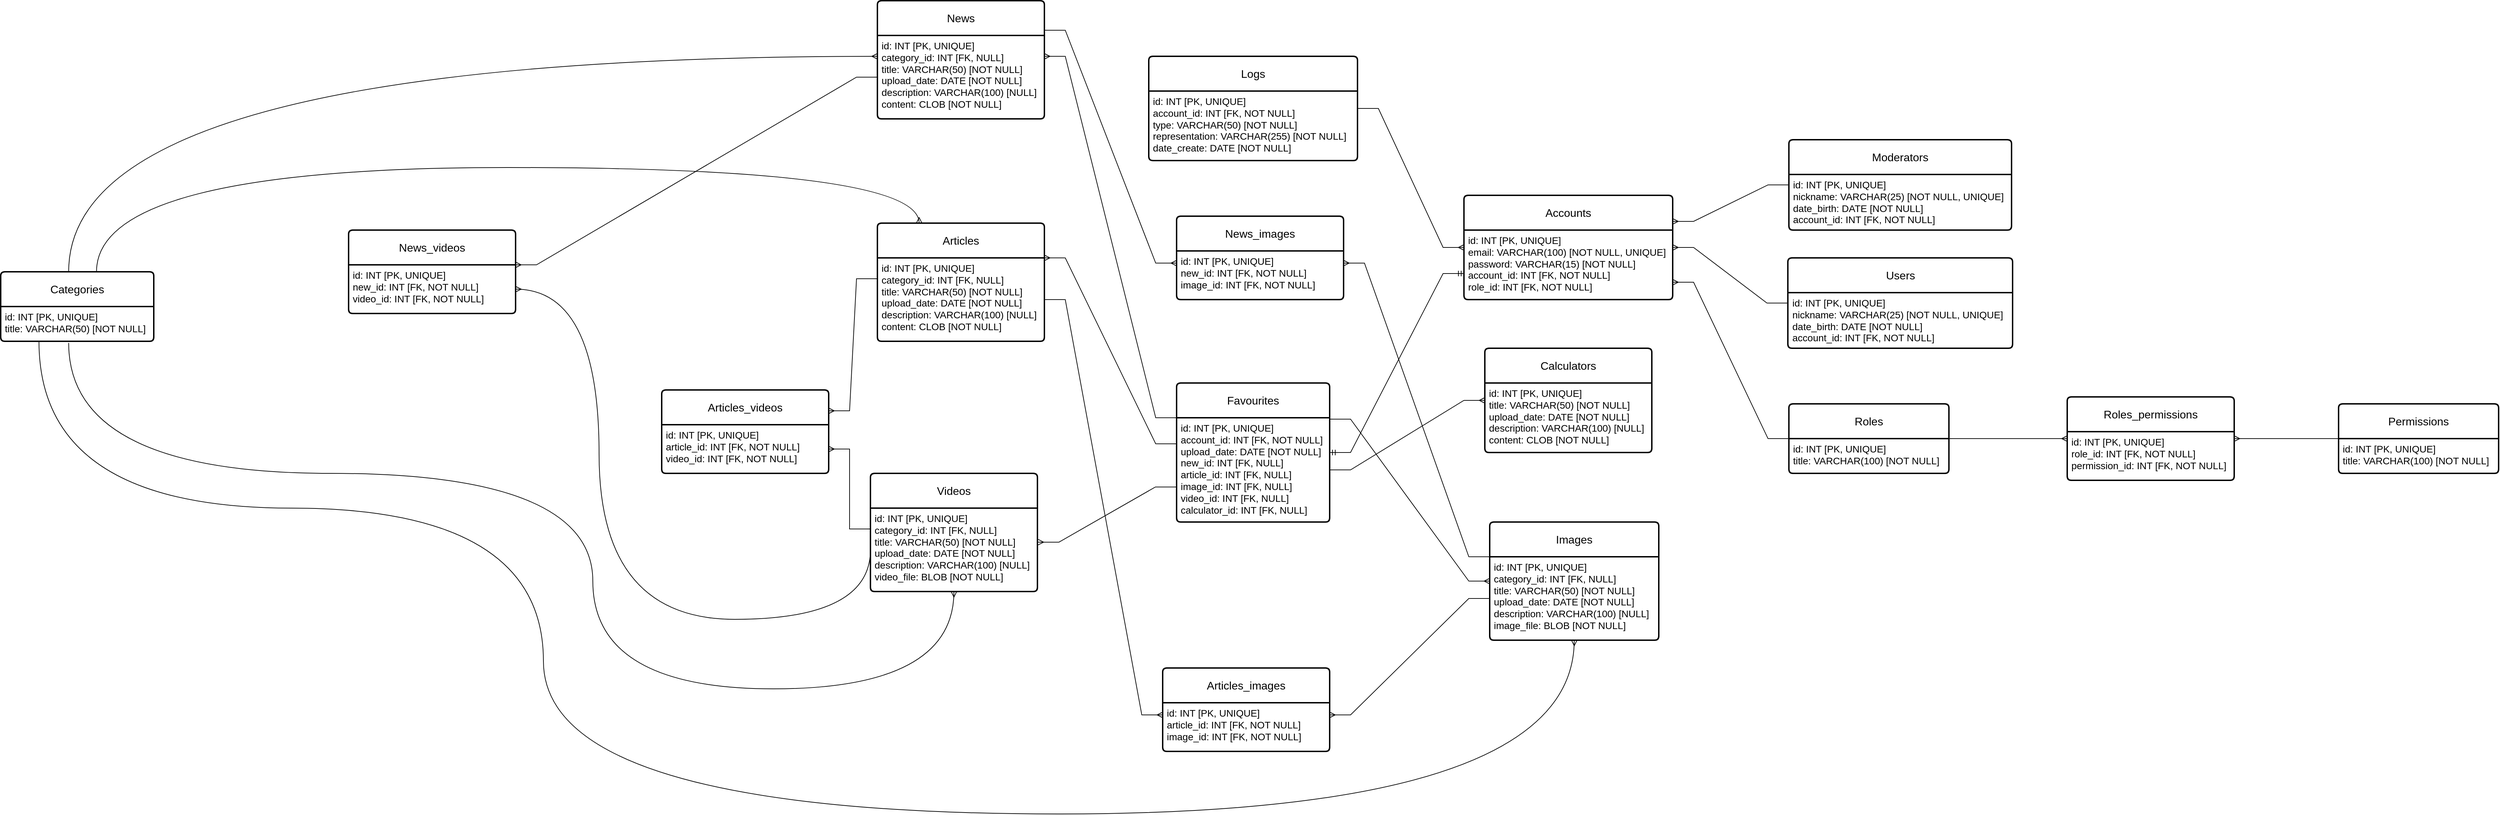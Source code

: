 <mxfile version="22.0.4" type="device">
  <diagram name="Страница — 1" id="PsCO5aKUqOILO00XPxZj">
    <mxGraphModel dx="3999" dy="1044" grid="1" gridSize="10" guides="1" tooltips="1" connect="1" arrows="1" fold="1" page="1" pageScale="1" pageWidth="827" pageHeight="1169" math="0" shadow="0">
      <root>
        <mxCell id="0" />
        <mxCell id="1" parent="0" />
        <mxCell id="oZD-xSz8pJNhGRxbrhzZ-47" value="&lt;font style=&quot;font-size: 16px;&quot;&gt;Categories&lt;/font&gt;" style="swimlane;childLayout=stackLayout;horizontal=1;startSize=50;horizontalStack=0;rounded=1;fontSize=14;fontStyle=0;strokeWidth=2;resizeParent=0;resizeLast=1;shadow=0;dashed=0;align=center;arcSize=4;whiteSpace=wrap;html=1;" vertex="1" parent="1">
          <mxGeometry x="-1580" y="900" width="220" height="100" as="geometry" />
        </mxCell>
        <mxCell id="oZD-xSz8pJNhGRxbrhzZ-48" value="&lt;font style=&quot;font-size: 14px;&quot;&gt;&lt;font style=&quot;&quot;&gt;id: INT [PK, UNIQUE]&lt;br&gt;&lt;/font&gt;title: VARCHAR(50) [NOT NULL]&lt;br&gt;&lt;/font&gt;" style="align=left;strokeColor=none;fillColor=none;spacingLeft=4;fontSize=12;verticalAlign=top;resizable=0;rotatable=0;part=1;html=1;" vertex="1" parent="oZD-xSz8pJNhGRxbrhzZ-47">
          <mxGeometry y="50" width="220" height="50" as="geometry" />
        </mxCell>
        <mxCell id="oZD-xSz8pJNhGRxbrhzZ-49" value="&lt;font style=&quot;font-size: 16px;&quot;&gt;Users&lt;/font&gt;" style="swimlane;childLayout=stackLayout;horizontal=1;startSize=50;horizontalStack=0;rounded=1;fontSize=14;fontStyle=0;strokeWidth=2;resizeParent=0;resizeLast=1;shadow=0;dashed=0;align=center;arcSize=4;whiteSpace=wrap;html=1;" vertex="1" parent="1">
          <mxGeometry x="988.5" y="880" width="323" height="130" as="geometry" />
        </mxCell>
        <mxCell id="oZD-xSz8pJNhGRxbrhzZ-50" value="&lt;font style=&quot;font-size: 14px;&quot;&gt;id: INT [PK, UNIQUE]&lt;br&gt;nickname: VARCHAR(25) [NOT NULL, UNIQUE]&lt;br&gt;date_birth: DATE [NOT NULL]&lt;br&gt;account_id: INT [FK, NOT NULL]&lt;/font&gt;" style="align=left;strokeColor=none;fillColor=none;spacingLeft=4;fontSize=12;verticalAlign=top;resizable=0;rotatable=0;part=1;html=1;" vertex="1" parent="oZD-xSz8pJNhGRxbrhzZ-49">
          <mxGeometry y="50" width="323" height="80" as="geometry" />
        </mxCell>
        <mxCell id="oZD-xSz8pJNhGRxbrhzZ-51" value="&lt;font style=&quot;font-size: 16px;&quot;&gt;Moderators&lt;/font&gt;" style="swimlane;childLayout=stackLayout;horizontal=1;startSize=50;horizontalStack=0;rounded=1;fontSize=14;fontStyle=0;strokeWidth=2;resizeParent=0;resizeLast=1;shadow=0;dashed=0;align=center;arcSize=4;whiteSpace=wrap;html=1;" vertex="1" parent="1">
          <mxGeometry x="990" y="710" width="320" height="130" as="geometry" />
        </mxCell>
        <mxCell id="oZD-xSz8pJNhGRxbrhzZ-52" value="&lt;font style=&quot;font-size: 14px;&quot;&gt;id: INT [PK, UNIQUE]&lt;br&gt;nickname: VARCHAR(25) [NOT NULL, UNIQUE]&lt;br style=&quot;border-color: var(--border-color);&quot;&gt;date_birth: DATE [NOT NULL]&lt;br style=&quot;border-color: var(--border-color);&quot;&gt;account_id: INT [FK, NOT NULL]&lt;/font&gt;&lt;span style=&quot;font-size: 14px;&quot;&gt;&lt;br&gt;&lt;/span&gt;" style="align=left;strokeColor=none;fillColor=none;spacingLeft=4;fontSize=12;verticalAlign=top;resizable=0;rotatable=0;part=1;html=1;" vertex="1" parent="oZD-xSz8pJNhGRxbrhzZ-51">
          <mxGeometry y="50" width="320" height="80" as="geometry" />
        </mxCell>
        <mxCell id="oZD-xSz8pJNhGRxbrhzZ-53" value="&lt;font style=&quot;font-size: 16px;&quot;&gt;Accounts&lt;/font&gt;" style="swimlane;childLayout=stackLayout;horizontal=1;startSize=50;horizontalStack=0;rounded=1;fontSize=14;fontStyle=0;strokeWidth=2;resizeParent=0;resizeLast=1;shadow=0;dashed=0;align=center;arcSize=4;whiteSpace=wrap;html=1;" vertex="1" parent="1">
          <mxGeometry x="523" y="790" width="300" height="150" as="geometry" />
        </mxCell>
        <mxCell id="oZD-xSz8pJNhGRxbrhzZ-54" value="&lt;font style=&quot;font-size: 14px;&quot;&gt;id: INT [PK, UNIQUE]&lt;br style=&quot;border-color: var(--border-color);&quot;&gt;email: VARCHAR(100) [NOT NULL, UNIQUE]&lt;br style=&quot;border-color: var(--border-color);&quot;&gt;password: VARCHAR(15) [NOT NULL]&lt;br style=&quot;border-color: var(--border-color);&quot;&gt;account_id: INT [FK, NOT NULL]&lt;br&gt;role_id: INT [FK, NOT NULL]&lt;/font&gt;" style="align=left;strokeColor=none;fillColor=none;spacingLeft=4;fontSize=12;verticalAlign=top;resizable=0;rotatable=0;part=1;html=1;" vertex="1" parent="oZD-xSz8pJNhGRxbrhzZ-53">
          <mxGeometry y="50" width="300" height="100" as="geometry" />
        </mxCell>
        <mxCell id="oZD-xSz8pJNhGRxbrhzZ-55" value="&lt;font style=&quot;font-size: 16px;&quot;&gt;News&lt;/font&gt;" style="swimlane;childLayout=stackLayout;horizontal=1;startSize=50;horizontalStack=0;rounded=1;fontSize=14;fontStyle=0;strokeWidth=2;resizeParent=0;resizeLast=1;shadow=0;dashed=0;align=center;arcSize=4;whiteSpace=wrap;html=1;" vertex="1" parent="1">
          <mxGeometry x="-320" y="510" width="240" height="170" as="geometry" />
        </mxCell>
        <mxCell id="oZD-xSz8pJNhGRxbrhzZ-56" value="&lt;font style=&quot;font-size: 14px;&quot;&gt;id: INT [PK, UNIQUE]&lt;br&gt;category_id: INT [FK, NULL]&lt;br&gt;title: VARCHAR(50) [NOT NULL]&lt;br&gt;upload_date: DATE [NOT NULL]&lt;br&gt;description: VARCHAR(100) [NULL]&lt;br&gt;content: CLOB [NOT NULL]&lt;/font&gt;" style="align=left;strokeColor=none;fillColor=none;spacingLeft=4;fontSize=12;verticalAlign=top;resizable=0;rotatable=0;part=1;html=1;" vertex="1" parent="oZD-xSz8pJNhGRxbrhzZ-55">
          <mxGeometry y="50" width="240" height="120" as="geometry" />
        </mxCell>
        <mxCell id="oZD-xSz8pJNhGRxbrhzZ-58" value="&lt;font style=&quot;font-size: 16px;&quot;&gt;Articles&lt;/font&gt;" style="swimlane;childLayout=stackLayout;horizontal=1;startSize=50;horizontalStack=0;rounded=1;fontSize=14;fontStyle=0;strokeWidth=2;resizeParent=0;resizeLast=1;shadow=0;dashed=0;align=center;arcSize=4;whiteSpace=wrap;html=1;" vertex="1" parent="1">
          <mxGeometry x="-320" y="830" width="240" height="170" as="geometry" />
        </mxCell>
        <mxCell id="oZD-xSz8pJNhGRxbrhzZ-59" value="&lt;font style=&quot;font-size: 14px;&quot;&gt;id: INT [PK, UNIQUE]&lt;br style=&quot;border-color: var(--border-color);&quot;&gt;category_id: INT [FK, NULL]&lt;br style=&quot;border-color: var(--border-color);&quot;&gt;title: VARCHAR(50) [NOT NULL]&lt;br style=&quot;border-color: var(--border-color);&quot;&gt;upload_date: DATE [NOT NULL]&lt;br style=&quot;border-color: var(--border-color);&quot;&gt;description: VARCHAR(100) [NULL]&lt;br style=&quot;border-color: var(--border-color);&quot;&gt;content: CLOB [NOT NULL]&lt;/font&gt;" style="align=left;strokeColor=none;fillColor=none;spacingLeft=4;fontSize=12;verticalAlign=top;resizable=0;rotatable=0;part=1;html=1;" vertex="1" parent="oZD-xSz8pJNhGRxbrhzZ-58">
          <mxGeometry y="50" width="240" height="120" as="geometry" />
        </mxCell>
        <mxCell id="oZD-xSz8pJNhGRxbrhzZ-60" value="&lt;font style=&quot;font-size: 16px;&quot;&gt;Videos&lt;/font&gt;" style="swimlane;childLayout=stackLayout;horizontal=1;startSize=50;horizontalStack=0;rounded=1;fontSize=14;fontStyle=0;strokeWidth=2;resizeParent=0;resizeLast=1;shadow=0;dashed=0;align=center;arcSize=4;whiteSpace=wrap;html=1;" vertex="1" parent="1">
          <mxGeometry x="-330" y="1190" width="240" height="170" as="geometry" />
        </mxCell>
        <mxCell id="oZD-xSz8pJNhGRxbrhzZ-61" value="&lt;font style=&quot;font-size: 14px;&quot;&gt;id: INT [PK, UNIQUE]&lt;br style=&quot;border-color: var(--border-color);&quot;&gt;category_id: INT [FK, NULL]&lt;br style=&quot;border-color: var(--border-color);&quot;&gt;title: VARCHAR(50) [NOT NULL]&lt;br style=&quot;border-color: var(--border-color);&quot;&gt;upload_date: DATE [NOT NULL]&lt;br style=&quot;border-color: var(--border-color);&quot;&gt;description: VARCHAR(100) [NULL]&lt;br style=&quot;border-color: var(--border-color);&quot;&gt;video_file: BLOB [NOT NULL]&lt;/font&gt;" style="align=left;strokeColor=none;fillColor=none;spacingLeft=4;fontSize=12;verticalAlign=top;resizable=0;rotatable=0;part=1;html=1;" vertex="1" parent="oZD-xSz8pJNhGRxbrhzZ-60">
          <mxGeometry y="50" width="240" height="120" as="geometry" />
        </mxCell>
        <mxCell id="oZD-xSz8pJNhGRxbrhzZ-62" value="&lt;font style=&quot;font-size: 16px;&quot;&gt;Images&lt;/font&gt;" style="swimlane;childLayout=stackLayout;horizontal=1;startSize=50;horizontalStack=0;rounded=1;fontSize=14;fontStyle=0;strokeWidth=2;resizeParent=0;resizeLast=1;shadow=0;dashed=0;align=center;arcSize=4;whiteSpace=wrap;html=1;" vertex="1" parent="1">
          <mxGeometry x="560" y="1260" width="243" height="170" as="geometry" />
        </mxCell>
        <mxCell id="oZD-xSz8pJNhGRxbrhzZ-63" value="&lt;font style=&quot;font-size: 14px;&quot;&gt;id: INT [PK, UNIQUE]&lt;br style=&quot;border-color: var(--border-color);&quot;&gt;category_id: INT [FK, NULL]&lt;br style=&quot;border-color: var(--border-color);&quot;&gt;title: VARCHAR(50) [NOT NULL]&lt;br style=&quot;border-color: var(--border-color);&quot;&gt;upload_date: DATE [NOT NULL]&lt;br style=&quot;border-color: var(--border-color);&quot;&gt;description: VARCHAR(100) [NULL]&lt;br style=&quot;border-color: var(--border-color);&quot;&gt;image_file: BLOB [NOT NULL]&lt;/font&gt;" style="align=left;strokeColor=none;fillColor=none;spacingLeft=4;fontSize=12;verticalAlign=top;resizable=0;rotatable=0;part=1;html=1;" vertex="1" parent="oZD-xSz8pJNhGRxbrhzZ-62">
          <mxGeometry y="50" width="243" height="120" as="geometry" />
        </mxCell>
        <mxCell id="oZD-xSz8pJNhGRxbrhzZ-64" value="&lt;font style=&quot;font-size: 16px;&quot;&gt;Calculators&lt;/font&gt;" style="swimlane;childLayout=stackLayout;horizontal=1;startSize=50;horizontalStack=0;rounded=1;fontSize=14;fontStyle=0;strokeWidth=2;resizeParent=0;resizeLast=1;shadow=0;dashed=0;align=center;arcSize=4;whiteSpace=wrap;html=1;" vertex="1" parent="1">
          <mxGeometry x="553" y="1010" width="240" height="150" as="geometry" />
        </mxCell>
        <mxCell id="oZD-xSz8pJNhGRxbrhzZ-65" value="&lt;font style=&quot;font-size: 14px;&quot;&gt;id: INT [PK, UNIQUE]&lt;br style=&quot;border-color: var(--border-color);&quot;&gt;title: VARCHAR(50) [NOT NULL]&lt;br style=&quot;border-color: var(--border-color);&quot;&gt;upload_date: DATE [NOT NULL]&lt;br style=&quot;border-color: var(--border-color);&quot;&gt;description: VARCHAR(100) [NULL]&lt;br style=&quot;border-color: var(--border-color);&quot;&gt;content: CLOB [NOT NULL]&lt;/font&gt;" style="align=left;strokeColor=none;fillColor=none;spacingLeft=4;fontSize=12;verticalAlign=top;resizable=0;rotatable=0;part=1;html=1;" vertex="1" parent="oZD-xSz8pJNhGRxbrhzZ-64">
          <mxGeometry y="50" width="240" height="100" as="geometry" />
        </mxCell>
        <mxCell id="oZD-xSz8pJNhGRxbrhzZ-66" value="&lt;font style=&quot;font-size: 16px;&quot;&gt;Logs&lt;/font&gt;" style="swimlane;childLayout=stackLayout;horizontal=1;startSize=50;horizontalStack=0;rounded=1;fontSize=14;fontStyle=0;strokeWidth=2;resizeParent=0;resizeLast=1;shadow=0;dashed=0;align=center;arcSize=4;whiteSpace=wrap;html=1;" vertex="1" parent="1">
          <mxGeometry x="70" y="590" width="300" height="150" as="geometry" />
        </mxCell>
        <mxCell id="oZD-xSz8pJNhGRxbrhzZ-67" value="&lt;font style=&quot;font-size: 14px;&quot;&gt;id: INT [PK, UNIQUE]&lt;br&gt;account_id: INT [FK, NOT NULL]&lt;br&gt;type: VARCHAR(50) [NOT NULL]&lt;br&gt;representation: VARCHAR(255) [NOT NULL]&lt;br&gt;date_create: DATE [NOT NULL]&lt;/font&gt;" style="align=left;strokeColor=none;fillColor=none;spacingLeft=4;fontSize=12;verticalAlign=top;resizable=0;rotatable=0;part=1;html=1;" vertex="1" parent="oZD-xSz8pJNhGRxbrhzZ-66">
          <mxGeometry y="50" width="300" height="100" as="geometry" />
        </mxCell>
        <mxCell id="oZD-xSz8pJNhGRxbrhzZ-68" value="&lt;font style=&quot;font-size: 16px;&quot;&gt;Favourites&lt;/font&gt;" style="swimlane;childLayout=stackLayout;horizontal=1;startSize=50;horizontalStack=0;rounded=1;fontSize=14;fontStyle=0;strokeWidth=2;resizeParent=0;resizeLast=1;shadow=0;dashed=0;align=center;arcSize=4;whiteSpace=wrap;html=1;" vertex="1" parent="1">
          <mxGeometry x="110" y="1060" width="220" height="200" as="geometry" />
        </mxCell>
        <mxCell id="oZD-xSz8pJNhGRxbrhzZ-69" value="&lt;font style=&quot;font-size: 14px;&quot;&gt;id: INT [PK, UNIQUE]&lt;br&gt;account_id: INT [FK, NOT NULL]&lt;br&gt;upload_date: DATE [NOT NULL]&lt;br&gt;new_id: INT [FK, NULL]&lt;br&gt;article_id: INT [FK, NULL]&lt;br&gt;image_id: INT [FK, NULL]&lt;br&gt;video_id: INT [FK, NULL]&lt;br&gt;calculator_id: INT [FK, NULL]&lt;/font&gt;" style="align=left;strokeColor=none;fillColor=none;spacingLeft=4;fontSize=12;verticalAlign=top;resizable=0;rotatable=0;part=1;html=1;" vertex="1" parent="oZD-xSz8pJNhGRxbrhzZ-68">
          <mxGeometry y="50" width="220" height="150" as="geometry" />
        </mxCell>
        <mxCell id="oZD-xSz8pJNhGRxbrhzZ-70" value="&lt;font style=&quot;font-size: 16px;&quot;&gt;Roles&lt;/font&gt;" style="swimlane;childLayout=stackLayout;horizontal=1;startSize=50;horizontalStack=0;rounded=1;fontSize=14;fontStyle=0;strokeWidth=2;resizeParent=0;resizeLast=1;shadow=0;dashed=0;align=center;arcSize=4;whiteSpace=wrap;html=1;" vertex="1" parent="1">
          <mxGeometry x="990" y="1090" width="230" height="100" as="geometry" />
        </mxCell>
        <mxCell id="oZD-xSz8pJNhGRxbrhzZ-71" value="&lt;font style=&quot;font-size: 14px;&quot;&gt;id: INT [PK, UNIQUE]&lt;br&gt;title: VARCHAR(100) [NOT NULL]&lt;/font&gt;" style="align=left;strokeColor=none;fillColor=none;spacingLeft=4;fontSize=12;verticalAlign=top;resizable=0;rotatable=0;part=1;html=1;" vertex="1" parent="oZD-xSz8pJNhGRxbrhzZ-70">
          <mxGeometry y="50" width="230" height="50" as="geometry" />
        </mxCell>
        <mxCell id="oZD-xSz8pJNhGRxbrhzZ-72" value="&lt;font style=&quot;font-size: 16px;&quot;&gt;Permissions&lt;/font&gt;" style="swimlane;childLayout=stackLayout;horizontal=1;startSize=50;horizontalStack=0;rounded=1;fontSize=14;fontStyle=0;strokeWidth=2;resizeParent=0;resizeLast=1;shadow=0;dashed=0;align=center;arcSize=4;whiteSpace=wrap;html=1;" vertex="1" parent="1">
          <mxGeometry x="1780" y="1090" width="230" height="100" as="geometry" />
        </mxCell>
        <mxCell id="oZD-xSz8pJNhGRxbrhzZ-73" value="&lt;font style=&quot;font-size: 14px;&quot;&gt;id: INT [PK, UNIQUE]&lt;br style=&quot;border-color: var(--border-color);&quot;&gt;title: VARCHAR(100) [NOT NULL]&lt;/font&gt;" style="align=left;strokeColor=none;fillColor=none;spacingLeft=4;fontSize=12;verticalAlign=top;resizable=0;rotatable=0;part=1;html=1;" vertex="1" parent="oZD-xSz8pJNhGRxbrhzZ-72">
          <mxGeometry y="50" width="230" height="50" as="geometry" />
        </mxCell>
        <mxCell id="oZD-xSz8pJNhGRxbrhzZ-74" value="&lt;font style=&quot;font-size: 16px;&quot;&gt;News_images&lt;/font&gt;" style="swimlane;childLayout=stackLayout;horizontal=1;startSize=50;horizontalStack=0;rounded=1;fontSize=14;fontStyle=0;strokeWidth=2;resizeParent=0;resizeLast=1;shadow=0;dashed=0;align=center;arcSize=4;whiteSpace=wrap;html=1;" vertex="1" parent="1">
          <mxGeometry x="110" y="820" width="240" height="120" as="geometry" />
        </mxCell>
        <mxCell id="oZD-xSz8pJNhGRxbrhzZ-75" value="&lt;font style=&quot;font-size: 14px;&quot;&gt;id: INT [PK, UNIQUE]&lt;br style=&quot;border-color: var(--border-color);&quot;&gt;new_id: INT [FK, NOT NULL]&lt;br&gt;image_id: INT [FK, NOT NULL]&lt;/font&gt;" style="align=left;strokeColor=none;fillColor=none;spacingLeft=4;fontSize=12;verticalAlign=top;resizable=0;rotatable=0;part=1;html=1;" vertex="1" parent="oZD-xSz8pJNhGRxbrhzZ-74">
          <mxGeometry y="50" width="240" height="70" as="geometry" />
        </mxCell>
        <mxCell id="oZD-xSz8pJNhGRxbrhzZ-76" value="&lt;font style=&quot;font-size: 16px;&quot;&gt;Articles_videos&lt;/font&gt;" style="swimlane;childLayout=stackLayout;horizontal=1;startSize=50;horizontalStack=0;rounded=1;fontSize=14;fontStyle=0;strokeWidth=2;resizeParent=0;resizeLast=1;shadow=0;dashed=0;align=center;arcSize=4;whiteSpace=wrap;html=1;" vertex="1" parent="1">
          <mxGeometry x="-630" y="1070" width="240" height="120" as="geometry" />
        </mxCell>
        <mxCell id="oZD-xSz8pJNhGRxbrhzZ-77" value="&lt;font style=&quot;font-size: 14px;&quot;&gt;id: INT [PK, UNIQUE]&lt;br style=&quot;border-color: var(--border-color);&quot;&gt;article_id: INT [FK, NOT NULL]&lt;br&gt;video_id: INT [FK, NOT NULL]&lt;/font&gt;" style="align=left;strokeColor=none;fillColor=none;spacingLeft=4;fontSize=12;verticalAlign=top;resizable=0;rotatable=0;part=1;html=1;" vertex="1" parent="oZD-xSz8pJNhGRxbrhzZ-76">
          <mxGeometry y="50" width="240" height="70" as="geometry" />
        </mxCell>
        <mxCell id="oZD-xSz8pJNhGRxbrhzZ-78" value="&lt;font style=&quot;font-size: 16px;&quot;&gt;Articles_images&lt;/font&gt;" style="swimlane;childLayout=stackLayout;horizontal=1;startSize=50;horizontalStack=0;rounded=1;fontSize=14;fontStyle=0;strokeWidth=2;resizeParent=0;resizeLast=1;shadow=0;dashed=0;align=center;arcSize=4;whiteSpace=wrap;html=1;" vertex="1" parent="1">
          <mxGeometry x="90" y="1470" width="240" height="120" as="geometry" />
        </mxCell>
        <mxCell id="oZD-xSz8pJNhGRxbrhzZ-79" value="&lt;font style=&quot;font-size: 14px;&quot;&gt;id: INT [PK, UNIQUE]&lt;br style=&quot;border-color: var(--border-color);&quot;&gt;article_id: INT [FK, NOT NULL]&lt;br&gt;image_id: INT [FK, NOT NULL]&lt;/font&gt;" style="align=left;strokeColor=none;fillColor=none;spacingLeft=4;fontSize=12;verticalAlign=top;resizable=0;rotatable=0;part=1;html=1;" vertex="1" parent="oZD-xSz8pJNhGRxbrhzZ-78">
          <mxGeometry y="50" width="240" height="70" as="geometry" />
        </mxCell>
        <mxCell id="oZD-xSz8pJNhGRxbrhzZ-80" value="&lt;font style=&quot;font-size: 16px;&quot;&gt;Roles_permissions&lt;/font&gt;" style="swimlane;childLayout=stackLayout;horizontal=1;startSize=50;horizontalStack=0;rounded=1;fontSize=14;fontStyle=0;strokeWidth=2;resizeParent=0;resizeLast=1;shadow=0;dashed=0;align=center;arcSize=4;whiteSpace=wrap;html=1;" vertex="1" parent="1">
          <mxGeometry x="1390" y="1080" width="240" height="120" as="geometry" />
        </mxCell>
        <mxCell id="oZD-xSz8pJNhGRxbrhzZ-81" value="&lt;font style=&quot;font-size: 14px;&quot;&gt;id: INT [PK, UNIQUE]&lt;br style=&quot;border-color: var(--border-color);&quot;&gt;role_id: INT [FK, NOT NULL]&lt;br&gt;permission_id: INT [FK, NOT NULL]&lt;/font&gt;" style="align=left;strokeColor=none;fillColor=none;spacingLeft=4;fontSize=12;verticalAlign=top;resizable=0;rotatable=0;part=1;html=1;" vertex="1" parent="oZD-xSz8pJNhGRxbrhzZ-80">
          <mxGeometry y="50" width="240" height="70" as="geometry" />
        </mxCell>
        <mxCell id="oZD-xSz8pJNhGRxbrhzZ-82" value="&lt;font style=&quot;font-size: 16px;&quot;&gt;News_videos&lt;/font&gt;" style="swimlane;childLayout=stackLayout;horizontal=1;startSize=50;horizontalStack=0;rounded=1;fontSize=14;fontStyle=0;strokeWidth=2;resizeParent=0;resizeLast=1;shadow=0;dashed=0;align=center;arcSize=4;whiteSpace=wrap;html=1;" vertex="1" parent="1">
          <mxGeometry x="-1080" y="840" width="240" height="120" as="geometry" />
        </mxCell>
        <mxCell id="oZD-xSz8pJNhGRxbrhzZ-83" value="&lt;font style=&quot;font-size: 14px;&quot;&gt;id: INT [PK, UNIQUE]&lt;br style=&quot;border-color: var(--border-color);&quot;&gt;new_id: INT [FK, NOT NULL]&lt;br&gt;video_id: INT [FK, NOT NULL]&lt;/font&gt;" style="align=left;strokeColor=none;fillColor=none;spacingLeft=4;fontSize=12;verticalAlign=top;resizable=0;rotatable=0;part=1;html=1;" vertex="1" parent="oZD-xSz8pJNhGRxbrhzZ-82">
          <mxGeometry y="50" width="240" height="70" as="geometry" />
        </mxCell>
        <mxCell id="oZD-xSz8pJNhGRxbrhzZ-90" value="" style="edgeStyle=entityRelationEdgeStyle;fontSize=12;html=1;endArrow=ERmany;rounded=0;entryX=1;entryY=0.25;entryDx=0;entryDy=0;" edge="1" parent="1" source="oZD-xSz8pJNhGRxbrhzZ-51" target="oZD-xSz8pJNhGRxbrhzZ-53">
          <mxGeometry width="100" height="100" relative="1" as="geometry">
            <mxPoint x="270" y="1090" as="sourcePoint" />
            <mxPoint x="370" y="990" as="targetPoint" />
          </mxGeometry>
        </mxCell>
        <mxCell id="oZD-xSz8pJNhGRxbrhzZ-91" value="" style="edgeStyle=entityRelationEdgeStyle;fontSize=12;html=1;endArrow=ERmany;rounded=0;entryX=1;entryY=0.25;entryDx=0;entryDy=0;" edge="1" parent="1" source="oZD-xSz8pJNhGRxbrhzZ-49" target="oZD-xSz8pJNhGRxbrhzZ-54">
          <mxGeometry width="100" height="100" relative="1" as="geometry">
            <mxPoint x="730" y="770" as="sourcePoint" />
            <mxPoint x="830" y="670" as="targetPoint" />
          </mxGeometry>
        </mxCell>
        <mxCell id="oZD-xSz8pJNhGRxbrhzZ-92" value="" style="edgeStyle=entityRelationEdgeStyle;fontSize=12;html=1;endArrow=ERmany;rounded=0;entryX=1;entryY=0.75;entryDx=0;entryDy=0;" edge="1" parent="1" source="oZD-xSz8pJNhGRxbrhzZ-70" target="oZD-xSz8pJNhGRxbrhzZ-54">
          <mxGeometry width="100" height="100" relative="1" as="geometry">
            <mxPoint x="580" y="710" as="sourcePoint" />
            <mxPoint x="680" y="610" as="targetPoint" />
          </mxGeometry>
        </mxCell>
        <mxCell id="oZD-xSz8pJNhGRxbrhzZ-93" value="" style="edgeStyle=entityRelationEdgeStyle;fontSize=12;html=1;endArrow=ERmany;rounded=0;" edge="1" parent="1" source="oZD-xSz8pJNhGRxbrhzZ-72" target="oZD-xSz8pJNhGRxbrhzZ-80">
          <mxGeometry width="100" height="100" relative="1" as="geometry">
            <mxPoint x="1170" y="1400" as="sourcePoint" />
            <mxPoint x="1270" y="1300" as="targetPoint" />
          </mxGeometry>
        </mxCell>
        <mxCell id="oZD-xSz8pJNhGRxbrhzZ-94" value="" style="edgeStyle=entityRelationEdgeStyle;fontSize=12;html=1;endArrow=ERmany;rounded=0;" edge="1" parent="1" source="oZD-xSz8pJNhGRxbrhzZ-70" target="oZD-xSz8pJNhGRxbrhzZ-80">
          <mxGeometry width="100" height="100" relative="1" as="geometry">
            <mxPoint x="1050" y="1390" as="sourcePoint" />
            <mxPoint x="1150" y="1290" as="targetPoint" />
          </mxGeometry>
        </mxCell>
        <mxCell id="oZD-xSz8pJNhGRxbrhzZ-95" value="" style="edgeStyle=entityRelationEdgeStyle;fontSize=12;html=1;endArrow=ERmany;rounded=0;" edge="1" parent="1" source="oZD-xSz8pJNhGRxbrhzZ-66" target="oZD-xSz8pJNhGRxbrhzZ-53">
          <mxGeometry width="100" height="100" relative="1" as="geometry">
            <mxPoint x="190" y="1000" as="sourcePoint" />
            <mxPoint x="290" y="900" as="targetPoint" />
          </mxGeometry>
        </mxCell>
        <mxCell id="oZD-xSz8pJNhGRxbrhzZ-97" value="" style="edgeStyle=entityRelationEdgeStyle;fontSize=12;html=1;endArrow=ERmandOne;startArrow=ERmandOne;rounded=0;entryX=0;entryY=0.75;entryDx=0;entryDy=0;" edge="1" parent="1" source="oZD-xSz8pJNhGRxbrhzZ-68" target="oZD-xSz8pJNhGRxbrhzZ-53">
          <mxGeometry width="100" height="100" relative="1" as="geometry">
            <mxPoint x="-80" y="960" as="sourcePoint" />
            <mxPoint x="20" y="860" as="targetPoint" />
          </mxGeometry>
        </mxCell>
        <mxCell id="oZD-xSz8pJNhGRxbrhzZ-98" value="" style="edgeStyle=entityRelationEdgeStyle;fontSize=12;html=1;endArrow=ERmany;rounded=0;exitX=1;exitY=0.5;exitDx=0;exitDy=0;" edge="1" parent="1" source="oZD-xSz8pJNhGRxbrhzZ-69" target="oZD-xSz8pJNhGRxbrhzZ-64">
          <mxGeometry width="100" height="100" relative="1" as="geometry">
            <mxPoint x="-50" y="1210" as="sourcePoint" />
            <mxPoint x="50" y="1110" as="targetPoint" />
          </mxGeometry>
        </mxCell>
        <mxCell id="oZD-xSz8pJNhGRxbrhzZ-99" value="" style="edgeStyle=entityRelationEdgeStyle;fontSize=12;html=1;endArrow=ERmany;rounded=0;" edge="1" parent="1" target="oZD-xSz8pJNhGRxbrhzZ-62">
          <mxGeometry width="100" height="100" relative="1" as="geometry">
            <mxPoint x="330" y="1112" as="sourcePoint" />
            <mxPoint x="280" y="1310" as="targetPoint" />
          </mxGeometry>
        </mxCell>
        <mxCell id="oZD-xSz8pJNhGRxbrhzZ-100" value="" style="edgeStyle=entityRelationEdgeStyle;fontSize=12;html=1;endArrow=ERmany;rounded=0;exitX=-0.002;exitY=0.664;exitDx=0;exitDy=0;entryX=1.004;entryY=0.408;entryDx=0;entryDy=0;entryPerimeter=0;exitPerimeter=0;" edge="1" parent="1" source="oZD-xSz8pJNhGRxbrhzZ-69" target="oZD-xSz8pJNhGRxbrhzZ-61">
          <mxGeometry width="100" height="100" relative="1" as="geometry">
            <mxPoint x="110" y="1440" as="sourcePoint" />
            <mxPoint x="210" y="1340" as="targetPoint" />
          </mxGeometry>
        </mxCell>
        <mxCell id="oZD-xSz8pJNhGRxbrhzZ-101" value="" style="edgeStyle=entityRelationEdgeStyle;fontSize=12;html=1;endArrow=ERmany;rounded=0;entryX=1;entryY=0;entryDx=0;entryDy=0;exitX=0;exitY=0.25;exitDx=0;exitDy=0;" edge="1" parent="1" source="oZD-xSz8pJNhGRxbrhzZ-69" target="oZD-xSz8pJNhGRxbrhzZ-59">
          <mxGeometry width="100" height="100" relative="1" as="geometry">
            <mxPoint x="90" y="1380" as="sourcePoint" />
            <mxPoint x="190" y="1280" as="targetPoint" />
          </mxGeometry>
        </mxCell>
        <mxCell id="oZD-xSz8pJNhGRxbrhzZ-102" value="" style="edgeStyle=entityRelationEdgeStyle;fontSize=12;html=1;endArrow=ERmany;rounded=0;entryX=1;entryY=0.25;entryDx=0;entryDy=0;exitX=0;exitY=0;exitDx=0;exitDy=0;" edge="1" parent="1" source="oZD-xSz8pJNhGRxbrhzZ-69" target="oZD-xSz8pJNhGRxbrhzZ-56">
          <mxGeometry width="100" height="100" relative="1" as="geometry">
            <mxPoint x="-490" y="1110" as="sourcePoint" />
            <mxPoint x="-390" y="1010" as="targetPoint" />
          </mxGeometry>
        </mxCell>
        <mxCell id="oZD-xSz8pJNhGRxbrhzZ-103" value="" style="edgeStyle=orthogonalEdgeStyle;fontSize=12;html=1;endArrow=ERmany;rounded=0;entryX=0;entryY=0.25;entryDx=0;entryDy=0;exitX=0.444;exitY=-0.003;exitDx=0;exitDy=0;exitPerimeter=0;curved=1;" edge="1" parent="1" source="oZD-xSz8pJNhGRxbrhzZ-47" target="oZD-xSz8pJNhGRxbrhzZ-56">
          <mxGeometry width="100" height="100" relative="1" as="geometry">
            <mxPoint x="-790" y="860" as="sourcePoint" />
            <mxPoint x="-690" y="760" as="targetPoint" />
          </mxGeometry>
        </mxCell>
        <mxCell id="oZD-xSz8pJNhGRxbrhzZ-104" value="" style="edgeStyle=orthogonalEdgeStyle;fontSize=12;html=1;endArrow=ERmany;rounded=0;exitX=0.626;exitY=-0.003;exitDx=0;exitDy=0;entryX=0.25;entryY=0;entryDx=0;entryDy=0;curved=1;exitPerimeter=0;" edge="1" parent="1" source="oZD-xSz8pJNhGRxbrhzZ-47" target="oZD-xSz8pJNhGRxbrhzZ-58">
          <mxGeometry width="100" height="100" relative="1" as="geometry">
            <mxPoint x="-490" y="1060" as="sourcePoint" />
            <mxPoint x="-390" y="960" as="targetPoint" />
            <Array as="points">
              <mxPoint x="-1442" y="750" />
              <mxPoint x="-260" y="750" />
            </Array>
          </mxGeometry>
        </mxCell>
        <mxCell id="oZD-xSz8pJNhGRxbrhzZ-105" value="" style="edgeStyle=orthogonalEdgeStyle;fontSize=12;html=1;endArrow=ERmany;rounded=0;exitX=0.444;exitY=1.047;exitDx=0;exitDy=0;exitPerimeter=0;entryX=0.5;entryY=1;entryDx=0;entryDy=0;curved=1;" edge="1" parent="1" source="oZD-xSz8pJNhGRxbrhzZ-48" target="oZD-xSz8pJNhGRxbrhzZ-61">
          <mxGeometry width="100" height="100" relative="1" as="geometry">
            <mxPoint x="-660" y="1360" as="sourcePoint" />
            <mxPoint x="-560" y="1260" as="targetPoint" />
            <Array as="points">
              <mxPoint x="-1482" y="1190" />
              <mxPoint x="-729" y="1190" />
              <mxPoint x="-729" y="1500" />
              <mxPoint x="-210" y="1500" />
            </Array>
          </mxGeometry>
        </mxCell>
        <mxCell id="oZD-xSz8pJNhGRxbrhzZ-106" value="" style="edgeStyle=orthogonalEdgeStyle;fontSize=12;html=1;endArrow=ERmany;rounded=0;exitX=0.25;exitY=1;exitDx=0;exitDy=0;entryX=0.5;entryY=1;entryDx=0;entryDy=0;curved=1;" edge="1" parent="1" source="oZD-xSz8pJNhGRxbrhzZ-48" target="oZD-xSz8pJNhGRxbrhzZ-63">
          <mxGeometry width="100" height="100" relative="1" as="geometry">
            <mxPoint x="-880" y="1490" as="sourcePoint" />
            <mxPoint x="-780" y="1390" as="targetPoint" />
            <Array as="points">
              <mxPoint x="-1525" y="1240" />
              <mxPoint x="-800" y="1240" />
              <mxPoint x="-800" y="1680" />
              <mxPoint x="682" y="1680" />
            </Array>
          </mxGeometry>
        </mxCell>
        <mxCell id="oZD-xSz8pJNhGRxbrhzZ-107" value="" style="edgeStyle=entityRelationEdgeStyle;fontSize=12;html=1;endArrow=ERmany;rounded=0;exitX=0;exitY=0.25;exitDx=0;exitDy=0;entryX=1;entryY=0.25;entryDx=0;entryDy=0;" edge="1" parent="1" source="oZD-xSz8pJNhGRxbrhzZ-59" target="oZD-xSz8pJNhGRxbrhzZ-76">
          <mxGeometry width="100" height="100" relative="1" as="geometry">
            <mxPoint x="-600" y="1350" as="sourcePoint" />
            <mxPoint x="-500" y="1250" as="targetPoint" />
          </mxGeometry>
        </mxCell>
        <mxCell id="oZD-xSz8pJNhGRxbrhzZ-108" value="" style="edgeStyle=entityRelationEdgeStyle;fontSize=12;html=1;endArrow=ERmany;rounded=0;entryX=1;entryY=0.5;entryDx=0;entryDy=0;exitX=0;exitY=0.25;exitDx=0;exitDy=0;" edge="1" parent="1" source="oZD-xSz8pJNhGRxbrhzZ-61" target="oZD-xSz8pJNhGRxbrhzZ-77">
          <mxGeometry width="100" height="100" relative="1" as="geometry">
            <mxPoint x="-1060" y="1580" as="sourcePoint" />
            <mxPoint x="-960" y="1480" as="targetPoint" />
          </mxGeometry>
        </mxCell>
        <mxCell id="oZD-xSz8pJNhGRxbrhzZ-109" value="" style="edgeStyle=orthogonalEdgeStyle;fontSize=12;html=1;endArrow=ERmany;rounded=0;entryX=1;entryY=0.5;entryDx=0;entryDy=0;exitX=0;exitY=0.5;exitDx=0;exitDy=0;curved=1;" edge="1" parent="1" source="oZD-xSz8pJNhGRxbrhzZ-61" target="oZD-xSz8pJNhGRxbrhzZ-83">
          <mxGeometry width="100" height="100" relative="1" as="geometry">
            <mxPoint x="-1100" y="1430" as="sourcePoint" />
            <mxPoint x="-1000" y="1330" as="targetPoint" />
            <Array as="points">
              <mxPoint x="-720" y="1400" />
              <mxPoint x="-720" y="925" />
            </Array>
          </mxGeometry>
        </mxCell>
        <mxCell id="oZD-xSz8pJNhGRxbrhzZ-110" value="" style="edgeStyle=entityRelationEdgeStyle;fontSize=12;html=1;endArrow=ERmany;rounded=0;entryX=1;entryY=0;entryDx=0;entryDy=0;exitX=0;exitY=0.5;exitDx=0;exitDy=0;" edge="1" parent="1" source="oZD-xSz8pJNhGRxbrhzZ-56" target="oZD-xSz8pJNhGRxbrhzZ-83">
          <mxGeometry width="100" height="100" relative="1" as="geometry">
            <mxPoint x="-690" y="770" as="sourcePoint" />
            <mxPoint x="-590" y="670" as="targetPoint" />
          </mxGeometry>
        </mxCell>
        <mxCell id="oZD-xSz8pJNhGRxbrhzZ-111" value="" style="edgeStyle=entityRelationEdgeStyle;fontSize=12;html=1;endArrow=ERmany;rounded=0;entryX=0;entryY=0.25;entryDx=0;entryDy=0;exitX=1;exitY=0.5;exitDx=0;exitDy=0;" edge="1" parent="1" source="oZD-xSz8pJNhGRxbrhzZ-59" target="oZD-xSz8pJNhGRxbrhzZ-79">
          <mxGeometry width="100" height="100" relative="1" as="geometry">
            <mxPoint x="-130" y="1220" as="sourcePoint" />
            <mxPoint x="-30" y="1120" as="targetPoint" />
          </mxGeometry>
        </mxCell>
        <mxCell id="oZD-xSz8pJNhGRxbrhzZ-112" value="" style="edgeStyle=entityRelationEdgeStyle;fontSize=12;html=1;endArrow=ERmany;rounded=0;entryX=1;entryY=0.25;entryDx=0;entryDy=0;exitX=0;exitY=0.5;exitDx=0;exitDy=0;" edge="1" parent="1" source="oZD-xSz8pJNhGRxbrhzZ-63" target="oZD-xSz8pJNhGRxbrhzZ-79">
          <mxGeometry width="100" height="100" relative="1" as="geometry">
            <mxPoint x="140" y="1540" as="sourcePoint" />
            <mxPoint x="240" y="1440" as="targetPoint" />
          </mxGeometry>
        </mxCell>
        <mxCell id="oZD-xSz8pJNhGRxbrhzZ-113" value="" style="edgeStyle=entityRelationEdgeStyle;fontSize=12;html=1;endArrow=ERmany;rounded=0;entryX=0;entryY=0.25;entryDx=0;entryDy=0;exitX=1;exitY=0.25;exitDx=0;exitDy=0;" edge="1" parent="1" source="oZD-xSz8pJNhGRxbrhzZ-55" target="oZD-xSz8pJNhGRxbrhzZ-75">
          <mxGeometry width="100" height="100" relative="1" as="geometry">
            <mxPoint x="-210" y="760" as="sourcePoint" />
            <mxPoint x="-110" y="660" as="targetPoint" />
          </mxGeometry>
        </mxCell>
        <mxCell id="oZD-xSz8pJNhGRxbrhzZ-114" value="" style="edgeStyle=entityRelationEdgeStyle;fontSize=12;html=1;endArrow=ERmany;rounded=0;entryX=1;entryY=0.25;entryDx=0;entryDy=0;exitX=0;exitY=0;exitDx=0;exitDy=0;" edge="1" parent="1" source="oZD-xSz8pJNhGRxbrhzZ-63" target="oZD-xSz8pJNhGRxbrhzZ-75">
          <mxGeometry width="100" height="100" relative="1" as="geometry">
            <mxPoint x="280" y="1140" as="sourcePoint" />
            <mxPoint x="380" y="1040" as="targetPoint" />
          </mxGeometry>
        </mxCell>
      </root>
    </mxGraphModel>
  </diagram>
</mxfile>

